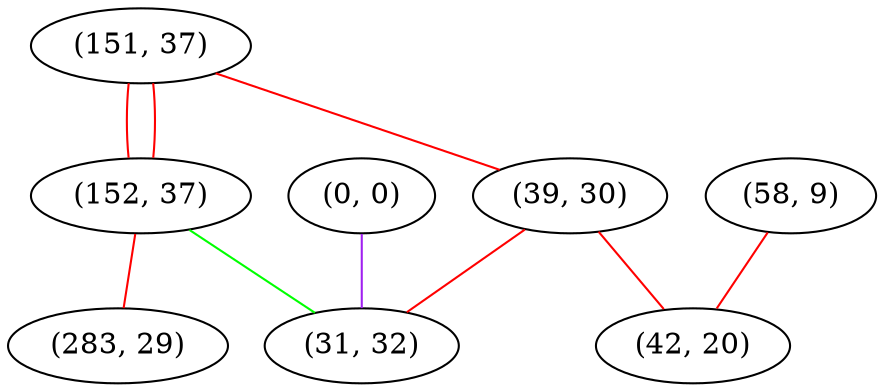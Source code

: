 graph "" {
"(151, 37)";
"(152, 37)";
"(58, 9)";
"(39, 30)";
"(0, 0)";
"(42, 20)";
"(31, 32)";
"(283, 29)";
"(151, 37)" -- "(39, 30)"  [color=red, key=0, weight=1];
"(151, 37)" -- "(152, 37)"  [color=red, key=0, weight=1];
"(151, 37)" -- "(152, 37)"  [color=red, key=1, weight=1];
"(152, 37)" -- "(31, 32)"  [color=green, key=0, weight=2];
"(152, 37)" -- "(283, 29)"  [color=red, key=0, weight=1];
"(58, 9)" -- "(42, 20)"  [color=red, key=0, weight=1];
"(39, 30)" -- "(31, 32)"  [color=red, key=0, weight=1];
"(39, 30)" -- "(42, 20)"  [color=red, key=0, weight=1];
"(0, 0)" -- "(31, 32)"  [color=purple, key=0, weight=4];
}
